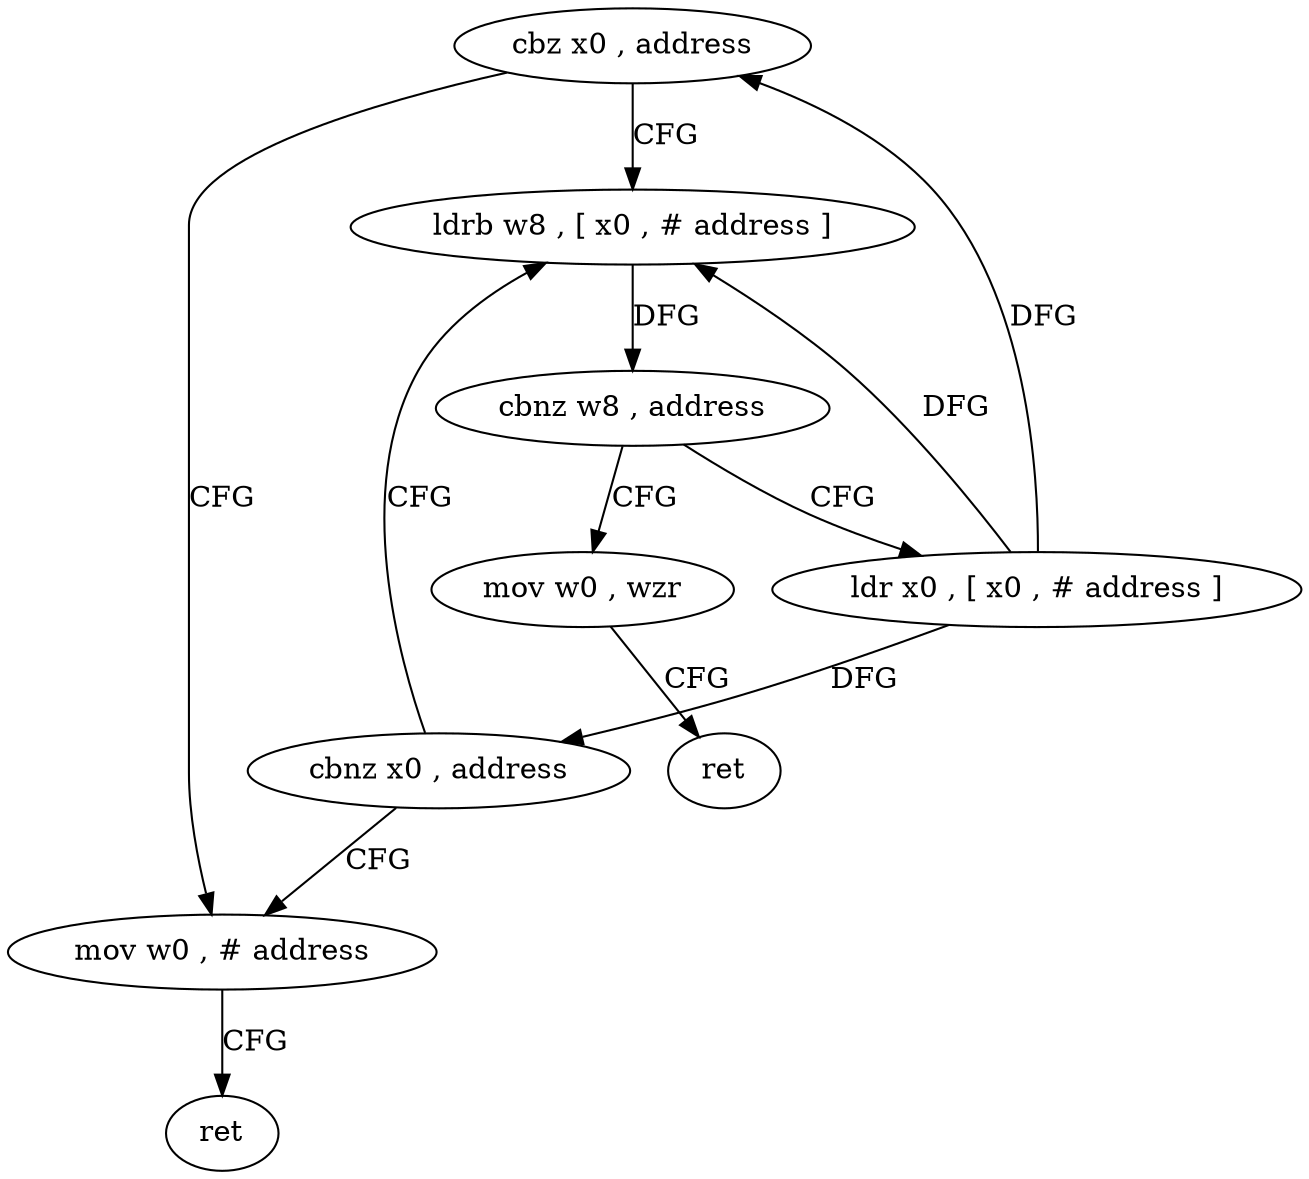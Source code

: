 digraph "func" {
"4231692" [label = "cbz x0 , address" ]
"4231712" [label = "mov w0 , # address" ]
"4231696" [label = "ldrb w8 , [ x0 , # address ]" ]
"4231716" [label = "ret" ]
"4231700" [label = "cbnz w8 , address" ]
"4231720" [label = "mov w0 , wzr" ]
"4231704" [label = "ldr x0 , [ x0 , # address ]" ]
"4231724" [label = "ret" ]
"4231708" [label = "cbnz x0 , address" ]
"4231692" -> "4231712" [ label = "CFG" ]
"4231692" -> "4231696" [ label = "CFG" ]
"4231712" -> "4231716" [ label = "CFG" ]
"4231696" -> "4231700" [ label = "DFG" ]
"4231700" -> "4231720" [ label = "CFG" ]
"4231700" -> "4231704" [ label = "CFG" ]
"4231720" -> "4231724" [ label = "CFG" ]
"4231704" -> "4231708" [ label = "DFG" ]
"4231704" -> "4231692" [ label = "DFG" ]
"4231704" -> "4231696" [ label = "DFG" ]
"4231708" -> "4231696" [ label = "CFG" ]
"4231708" -> "4231712" [ label = "CFG" ]
}
